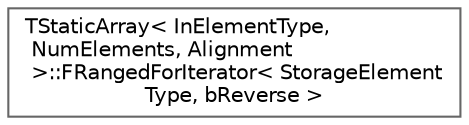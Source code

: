 digraph "Graphical Class Hierarchy"
{
 // INTERACTIVE_SVG=YES
 // LATEX_PDF_SIZE
  bgcolor="transparent";
  edge [fontname=Helvetica,fontsize=10,labelfontname=Helvetica,labelfontsize=10];
  node [fontname=Helvetica,fontsize=10,shape=box,height=0.2,width=0.4];
  rankdir="LR";
  Node0 [id="Node000000",label="TStaticArray\< InElementType,\l NumElements, Alignment\l \>::FRangedForIterator\< StorageElement\lType, bReverse \>",height=0.2,width=0.4,color="grey40", fillcolor="white", style="filled",URL="$d8/dcc/structTStaticArray_1_1FRangedForIterator.html",tooltip=" "];
}
